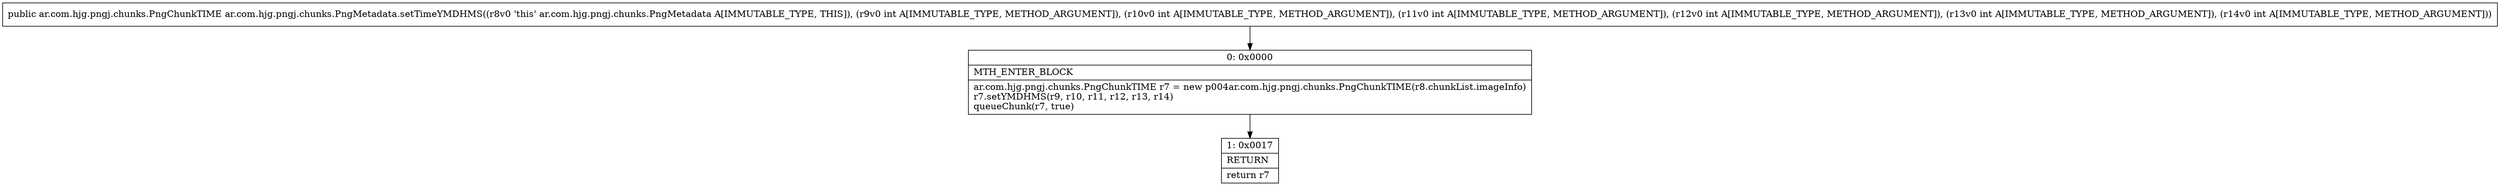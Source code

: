 digraph "CFG forar.com.hjg.pngj.chunks.PngMetadata.setTimeYMDHMS(IIIIII)Lar\/com\/hjg\/pngj\/chunks\/PngChunkTIME;" {
Node_0 [shape=record,label="{0\:\ 0x0000|MTH_ENTER_BLOCK\l|ar.com.hjg.pngj.chunks.PngChunkTIME r7 = new p004ar.com.hjg.pngj.chunks.PngChunkTIME(r8.chunkList.imageInfo)\lr7.setYMDHMS(r9, r10, r11, r12, r13, r14)\lqueueChunk(r7, true)\l}"];
Node_1 [shape=record,label="{1\:\ 0x0017|RETURN\l|return r7\l}"];
MethodNode[shape=record,label="{public ar.com.hjg.pngj.chunks.PngChunkTIME ar.com.hjg.pngj.chunks.PngMetadata.setTimeYMDHMS((r8v0 'this' ar.com.hjg.pngj.chunks.PngMetadata A[IMMUTABLE_TYPE, THIS]), (r9v0 int A[IMMUTABLE_TYPE, METHOD_ARGUMENT]), (r10v0 int A[IMMUTABLE_TYPE, METHOD_ARGUMENT]), (r11v0 int A[IMMUTABLE_TYPE, METHOD_ARGUMENT]), (r12v0 int A[IMMUTABLE_TYPE, METHOD_ARGUMENT]), (r13v0 int A[IMMUTABLE_TYPE, METHOD_ARGUMENT]), (r14v0 int A[IMMUTABLE_TYPE, METHOD_ARGUMENT])) }"];
MethodNode -> Node_0;
Node_0 -> Node_1;
}

